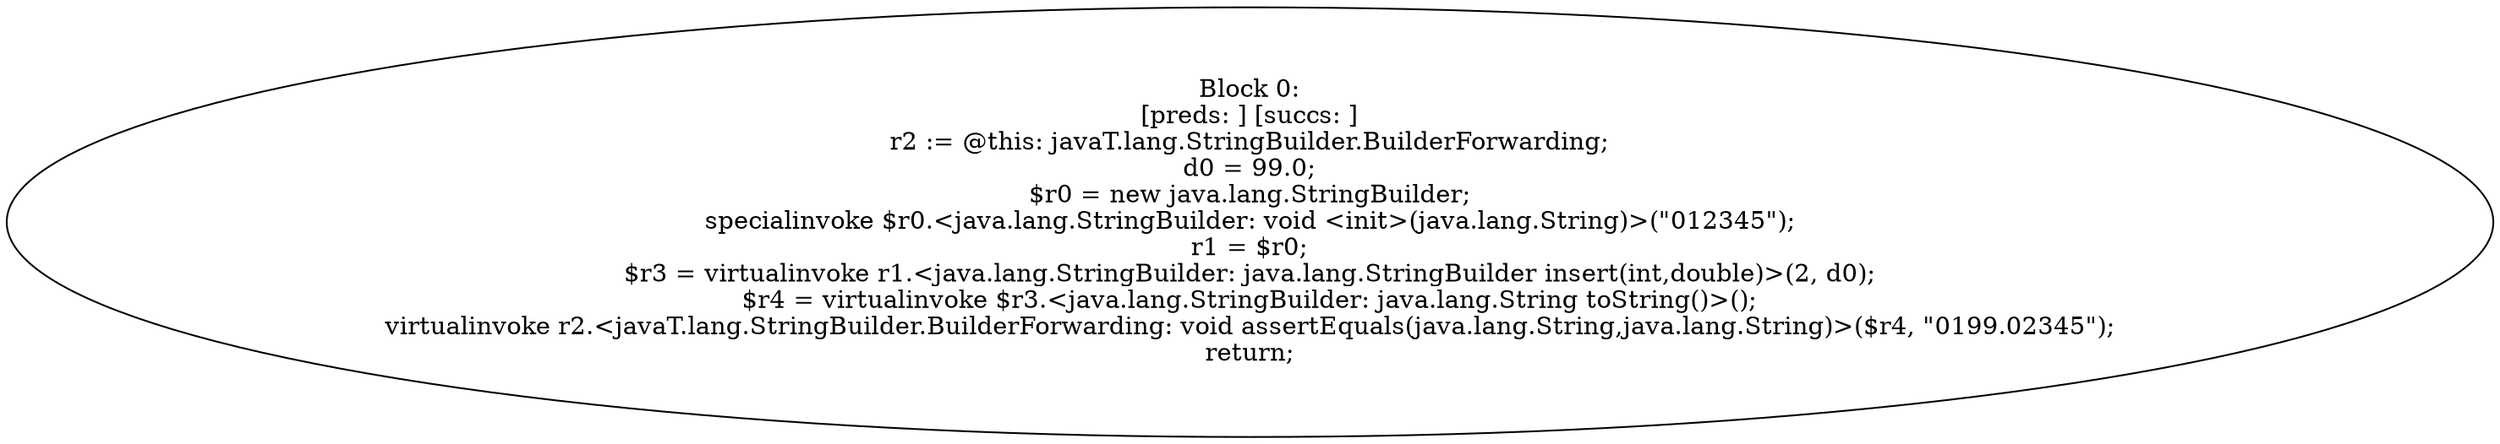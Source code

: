 digraph "unitGraph" {
    "Block 0:
[preds: ] [succs: ]
r2 := @this: javaT.lang.StringBuilder.BuilderForwarding;
d0 = 99.0;
$r0 = new java.lang.StringBuilder;
specialinvoke $r0.<java.lang.StringBuilder: void <init>(java.lang.String)>(\"012345\");
r1 = $r0;
$r3 = virtualinvoke r1.<java.lang.StringBuilder: java.lang.StringBuilder insert(int,double)>(2, d0);
$r4 = virtualinvoke $r3.<java.lang.StringBuilder: java.lang.String toString()>();
virtualinvoke r2.<javaT.lang.StringBuilder.BuilderForwarding: void assertEquals(java.lang.String,java.lang.String)>($r4, \"0199.02345\");
return;
"
}
